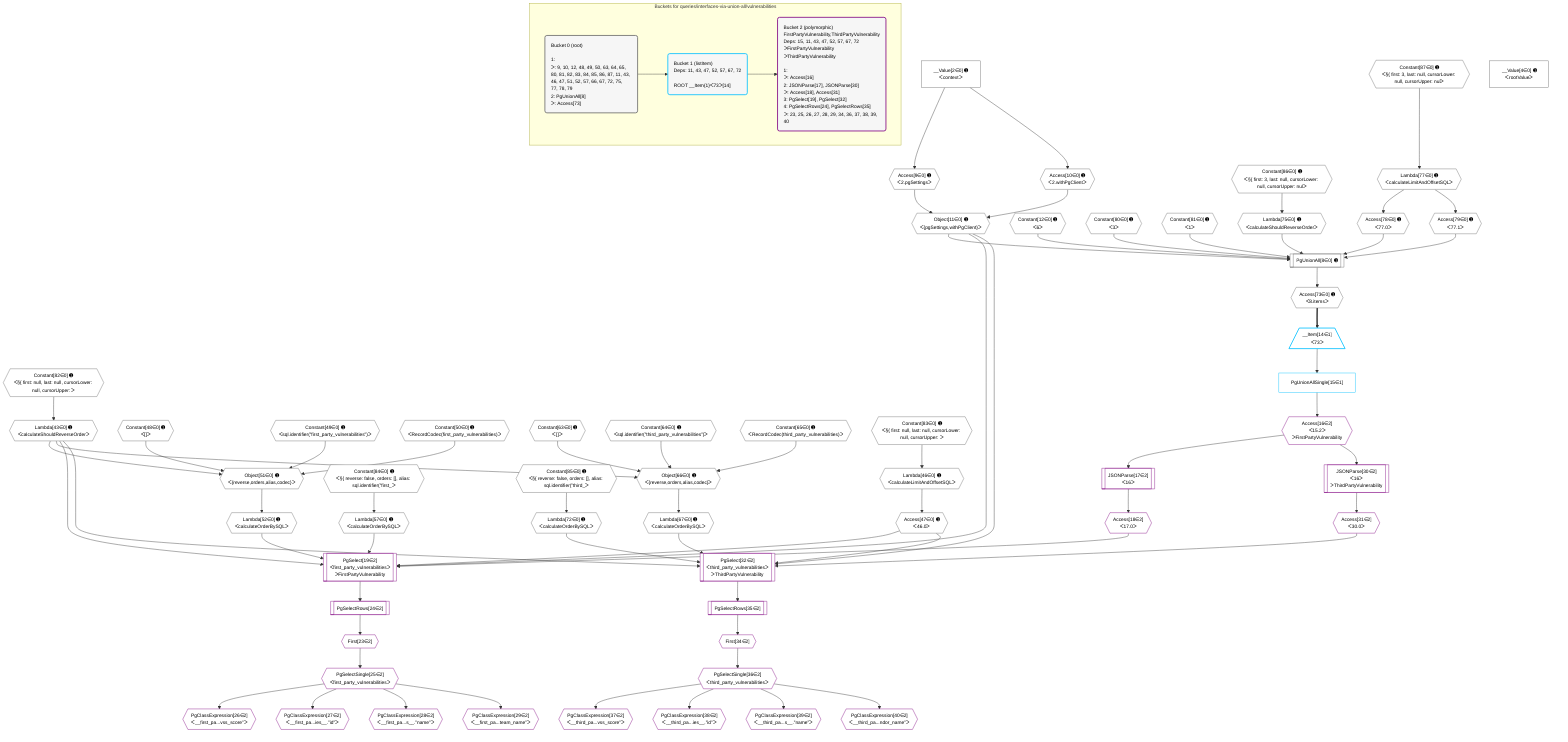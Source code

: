 %%{init: {'themeVariables': { 'fontSize': '12px'}}}%%
graph TD
    classDef path fill:#eee,stroke:#000,color:#000
    classDef plan fill:#fff,stroke-width:1px,color:#000
    classDef itemplan fill:#fff,stroke-width:2px,color:#000
    classDef unbatchedplan fill:#dff,stroke-width:1px,color:#000
    classDef sideeffectplan fill:#fcc,stroke-width:2px,color:#000
    classDef bucket fill:#f6f6f6,color:#000,stroke-width:2px,text-align:left


    %% plan dependencies
    PgUnionAll8[["PgUnionAll[8∈0] ➊"]]:::plan
    Object11{{"Object[11∈0] ➊<br />ᐸ{pgSettings,withPgClient}ᐳ"}}:::plan
    Constant12{{"Constant[12∈0] ➊<br />ᐸ6ᐳ"}}:::plan
    Constant80{{"Constant[80∈0] ➊<br />ᐸ3ᐳ"}}:::plan
    Constant81{{"Constant[81∈0] ➊<br />ᐸ1ᐳ"}}:::plan
    Lambda75{{"Lambda[75∈0] ➊<br />ᐸcalculateShouldReverseOrderᐳ"}}:::plan
    Access78{{"Access[78∈0] ➊<br />ᐸ77.0ᐳ"}}:::plan
    Access79{{"Access[79∈0] ➊<br />ᐸ77.1ᐳ"}}:::plan
    Object11 & Constant12 & Constant80 & Constant81 & Lambda75 & Access78 & Access79 --> PgUnionAll8
    Object51{{"Object[51∈0] ➊<br />ᐸ{reverse,orders,alias,codec}ᐳ"}}:::plan
    Lambda43{{"Lambda[43∈0] ➊<br />ᐸcalculateShouldReverseOrderᐳ"}}:::plan
    Constant48{{"Constant[48∈0] ➊<br />ᐸ[]ᐳ"}}:::plan
    Constant49{{"Constant[49∈0] ➊<br />ᐸsql.identifier(”first_party_vulnerabilities”)ᐳ"}}:::plan
    Constant50{{"Constant[50∈0] ➊<br />ᐸRecordCodec(first_party_vulnerabilities)ᐳ"}}:::plan
    Lambda43 & Constant48 & Constant49 & Constant50 --> Object51
    Object66{{"Object[66∈0] ➊<br />ᐸ{reverse,orders,alias,codec}ᐳ"}}:::plan
    Constant63{{"Constant[63∈0] ➊<br />ᐸ[]ᐳ"}}:::plan
    Constant64{{"Constant[64∈0] ➊<br />ᐸsql.identifier(”third_party_vulnerabilities”)ᐳ"}}:::plan
    Constant65{{"Constant[65∈0] ➊<br />ᐸRecordCodec(third_party_vulnerabilities)ᐳ"}}:::plan
    Lambda43 & Constant63 & Constant64 & Constant65 --> Object66
    Access9{{"Access[9∈0] ➊<br />ᐸ2.pgSettingsᐳ"}}:::plan
    Access10{{"Access[10∈0] ➊<br />ᐸ2.withPgClientᐳ"}}:::plan
    Access9 & Access10 --> Object11
    __Value2["__Value[2∈0] ➊<br />ᐸcontextᐳ"]:::plan
    __Value2 --> Access9
    __Value2 --> Access10
    Constant82{{"Constant[82∈0] ➊<br />ᐸ§{ first: null, last: null, cursorLower: null, cursorUpper: ᐳ"}}:::plan
    Constant82 --> Lambda43
    Lambda46{{"Lambda[46∈0] ➊<br />ᐸcalculateLimitAndOffsetSQLᐳ"}}:::plan
    Constant83{{"Constant[83∈0] ➊<br />ᐸ§{ first: null, last: null, cursorLower: null, cursorUpper: ᐳ"}}:::plan
    Constant83 --> Lambda46
    Access47{{"Access[47∈0] ➊<br />ᐸ46.0ᐳ"}}:::plan
    Lambda46 --> Access47
    Lambda52{{"Lambda[52∈0] ➊<br />ᐸcalculateOrderBySQLᐳ"}}:::plan
    Object51 --> Lambda52
    Lambda57{{"Lambda[57∈0] ➊<br />ᐸcalculateOrderBySQLᐳ"}}:::plan
    Constant84{{"Constant[84∈0] ➊<br />ᐸ§{ reverse: false, orders: [], alias: sql.identifier(”first_ᐳ"}}:::plan
    Constant84 --> Lambda57
    Lambda67{{"Lambda[67∈0] ➊<br />ᐸcalculateOrderBySQLᐳ"}}:::plan
    Object66 --> Lambda67
    Lambda72{{"Lambda[72∈0] ➊<br />ᐸcalculateOrderBySQLᐳ"}}:::plan
    Constant85{{"Constant[85∈0] ➊<br />ᐸ§{ reverse: false, orders: [], alias: sql.identifier(”third_ᐳ"}}:::plan
    Constant85 --> Lambda72
    Access73{{"Access[73∈0] ➊<br />ᐸ8.itemsᐳ"}}:::plan
    PgUnionAll8 --> Access73
    Constant86{{"Constant[86∈0] ➊<br />ᐸ§{ first: 3, last: null, cursorLower: null, cursorUpper: nulᐳ"}}:::plan
    Constant86 --> Lambda75
    Lambda77{{"Lambda[77∈0] ➊<br />ᐸcalculateLimitAndOffsetSQLᐳ"}}:::plan
    Constant87{{"Constant[87∈0] ➊<br />ᐸ§{ first: 3, last: null, cursorLower: null, cursorUpper: nulᐳ"}}:::plan
    Constant87 --> Lambda77
    Lambda77 --> Access78
    Lambda77 --> Access79
    __Value4["__Value[4∈0] ➊<br />ᐸrootValueᐳ"]:::plan
    __Item14[/"__Item[14∈1]<br />ᐸ73ᐳ"\]:::itemplan
    Access73 ==> __Item14
    PgUnionAllSingle15["PgUnionAllSingle[15∈1]"]:::plan
    __Item14 --> PgUnionAllSingle15
    PgSelect19[["PgSelect[19∈2]<br />ᐸfirst_party_vulnerabilitiesᐳ<br />ᐳFirstPartyVulnerability"]]:::plan
    Access18{{"Access[18∈2]<br />ᐸ17.0ᐳ"}}:::plan
    Object11 & Access18 & Lambda43 & Access47 & Lambda52 & Lambda57 --> PgSelect19
    PgSelect32[["PgSelect[32∈2]<br />ᐸthird_party_vulnerabilitiesᐳ<br />ᐳThirdPartyVulnerability"]]:::plan
    Access31{{"Access[31∈2]<br />ᐸ30.0ᐳ"}}:::plan
    Object11 & Access31 & Lambda43 & Access47 & Lambda67 & Lambda72 --> PgSelect32
    Access16{{"Access[16∈2]<br />ᐸ15.2ᐳ<br />ᐳFirstPartyVulnerability"}}:::plan
    PgUnionAllSingle15 --> Access16
    JSONParse17[["JSONParse[17∈2]<br />ᐸ16ᐳ"]]:::plan
    Access16 --> JSONParse17
    JSONParse17 --> Access18
    First23{{"First[23∈2]"}}:::plan
    PgSelectRows24[["PgSelectRows[24∈2]"]]:::plan
    PgSelectRows24 --> First23
    PgSelect19 --> PgSelectRows24
    PgSelectSingle25{{"PgSelectSingle[25∈2]<br />ᐸfirst_party_vulnerabilitiesᐳ"}}:::plan
    First23 --> PgSelectSingle25
    PgClassExpression26{{"PgClassExpression[26∈2]<br />ᐸ__first_pa...vss_score”ᐳ"}}:::plan
    PgSelectSingle25 --> PgClassExpression26
    PgClassExpression27{{"PgClassExpression[27∈2]<br />ᐸ__first_pa...ies__.”id”ᐳ"}}:::plan
    PgSelectSingle25 --> PgClassExpression27
    PgClassExpression28{{"PgClassExpression[28∈2]<br />ᐸ__first_pa...s__.”name”ᐳ"}}:::plan
    PgSelectSingle25 --> PgClassExpression28
    PgClassExpression29{{"PgClassExpression[29∈2]<br />ᐸ__first_pa...team_name”ᐳ"}}:::plan
    PgSelectSingle25 --> PgClassExpression29
    JSONParse30[["JSONParse[30∈2]<br />ᐸ16ᐳ<br />ᐳThirdPartyVulnerability"]]:::plan
    Access16 --> JSONParse30
    JSONParse30 --> Access31
    First34{{"First[34∈2]"}}:::plan
    PgSelectRows35[["PgSelectRows[35∈2]"]]:::plan
    PgSelectRows35 --> First34
    PgSelect32 --> PgSelectRows35
    PgSelectSingle36{{"PgSelectSingle[36∈2]<br />ᐸthird_party_vulnerabilitiesᐳ"}}:::plan
    First34 --> PgSelectSingle36
    PgClassExpression37{{"PgClassExpression[37∈2]<br />ᐸ__third_pa...vss_score”ᐳ"}}:::plan
    PgSelectSingle36 --> PgClassExpression37
    PgClassExpression38{{"PgClassExpression[38∈2]<br />ᐸ__third_pa...ies__.”id”ᐳ"}}:::plan
    PgSelectSingle36 --> PgClassExpression38
    PgClassExpression39{{"PgClassExpression[39∈2]<br />ᐸ__third_pa...s__.”name”ᐳ"}}:::plan
    PgSelectSingle36 --> PgClassExpression39
    PgClassExpression40{{"PgClassExpression[40∈2]<br />ᐸ__third_pa...ndor_name”ᐳ"}}:::plan
    PgSelectSingle36 --> PgClassExpression40

    %% define steps

    subgraph "Buckets for queries/interfaces-via-union-all/vulnerabilities"
    Bucket0("Bucket 0 (root)<br /><br />1: <br />ᐳ: 9, 10, 12, 48, 49, 50, 63, 64, 65, 80, 81, 82, 83, 84, 85, 86, 87, 11, 43, 46, 47, 51, 52, 57, 66, 67, 72, 75, 77, 78, 79<br />2: PgUnionAll[8]<br />ᐳ: Access[73]"):::bucket
    classDef bucket0 stroke:#696969
    class Bucket0,__Value2,__Value4,PgUnionAll8,Access9,Access10,Object11,Constant12,Lambda43,Lambda46,Access47,Constant48,Constant49,Constant50,Object51,Lambda52,Lambda57,Constant63,Constant64,Constant65,Object66,Lambda67,Lambda72,Access73,Lambda75,Lambda77,Access78,Access79,Constant80,Constant81,Constant82,Constant83,Constant84,Constant85,Constant86,Constant87 bucket0
    Bucket1("Bucket 1 (listItem)<br />Deps: 11, 43, 47, 52, 57, 67, 72<br /><br />ROOT __Item{1}ᐸ73ᐳ[14]"):::bucket
    classDef bucket1 stroke:#00bfff
    class Bucket1,__Item14,PgUnionAllSingle15 bucket1
    Bucket2("Bucket 2 (polymorphic)<br />FirstPartyVulnerability,ThirdPartyVulnerability<br />Deps: 15, 11, 43, 47, 52, 57, 67, 72<br />ᐳFirstPartyVulnerability<br />ᐳThirdPartyVulnerability<br /><br />1: <br />ᐳ: Access[16]<br />2: JSONParse[17], JSONParse[30]<br />ᐳ: Access[18], Access[31]<br />3: PgSelect[19], PgSelect[32]<br />4: PgSelectRows[24], PgSelectRows[35]<br />ᐳ: 23, 25, 26, 27, 28, 29, 34, 36, 37, 38, 39, 40"):::bucket
    classDef bucket2 stroke:#7f007f
    class Bucket2,Access16,JSONParse17,Access18,PgSelect19,First23,PgSelectRows24,PgSelectSingle25,PgClassExpression26,PgClassExpression27,PgClassExpression28,PgClassExpression29,JSONParse30,Access31,PgSelect32,First34,PgSelectRows35,PgSelectSingle36,PgClassExpression37,PgClassExpression38,PgClassExpression39,PgClassExpression40 bucket2
    Bucket0 --> Bucket1
    Bucket1 --> Bucket2
    end